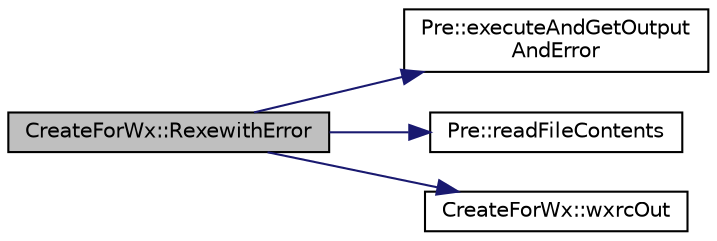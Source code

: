 digraph "CreateForWx::RexewithError"
{
  edge [fontname="Helvetica",fontsize="10",labelfontname="Helvetica",labelfontsize="10"];
  node [fontname="Helvetica",fontsize="10",shape=record];
  rankdir="LR";
  Node100 [label="CreateForWx::RexewithError",height=0.2,width=0.4,color="black", fillcolor="grey75", style="filled", fontcolor="black"];
  Node100 -> Node101 [color="midnightblue",fontsize="10",style="solid",fontname="Helvetica"];
  Node101 [label="Pre::executeAndGetOutput\lAndError",height=0.2,width=0.4,color="black", fillcolor="white", style="filled",URL="$class_pre.html#a8ecc4928641aebbd2da6e9221c32aded",tooltip="Launch a command line. "];
  Node100 -> Node102 [color="midnightblue",fontsize="10",style="solid",fontname="Helvetica"];
  Node102 [label="Pre::readFileContents",height=0.2,width=0.4,color="black", fillcolor="white", style="filled",URL="$class_pre.html#a88e3bef0ca2ea7f66d9aa18292b88ba6",tooltip="Read contents file. "];
  Node100 -> Node103 [color="midnightblue",fontsize="10",style="solid",fontname="Helvetica"];
  Node103 [label="CreateForWx::wxrcOut",height=0.2,width=0.4,color="black", fillcolor="white", style="filled",URL="$class_create_for_wx.html#a1befe7114da7b5ef5fa487dfa7d031ab",tooltip="Display formatting for resouces wxrc and wks. "];
}
